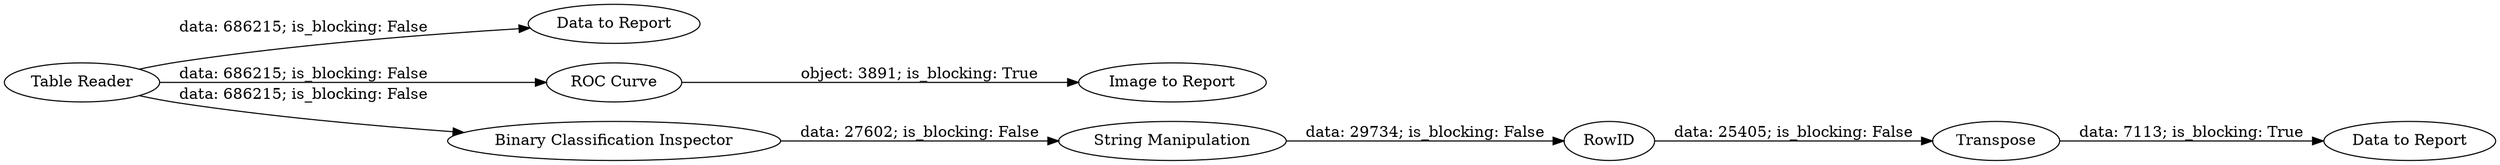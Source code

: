 digraph {
	"8273739281623708695_271" [label="Image to Report"]
	"8273739281623708695_343" [label="Data to Report"]
	"8273739281623708695_346" [label=RowID]
	"8273739281623708695_272" [label="Data to Report"]
	"8273739281623708695_261" [label="ROC Curve"]
	"8273739281623708695_345" [label=Transpose]
	"8273739281623708695_279" [label="String Manipulation"]
	"8273739281623708695_270" [label="Binary Classification Inspector"]
	"8273739281623708695_1" [label="Table Reader"]
	"8273739281623708695_261" -> "8273739281623708695_271" [label="object: 3891; is_blocking: True"]
	"8273739281623708695_1" -> "8273739281623708695_343" [label="data: 686215; is_blocking: False"]
	"8273739281623708695_270" -> "8273739281623708695_279" [label="data: 27602; is_blocking: False"]
	"8273739281623708695_1" -> "8273739281623708695_261" [label="data: 686215; is_blocking: False"]
	"8273739281623708695_346" -> "8273739281623708695_345" [label="data: 25405; is_blocking: False"]
	"8273739281623708695_279" -> "8273739281623708695_346" [label="data: 29734; is_blocking: False"]
	"8273739281623708695_345" -> "8273739281623708695_272" [label="data: 7113; is_blocking: True"]
	"8273739281623708695_1" -> "8273739281623708695_270" [label="data: 686215; is_blocking: False"]
	rankdir=LR
}
